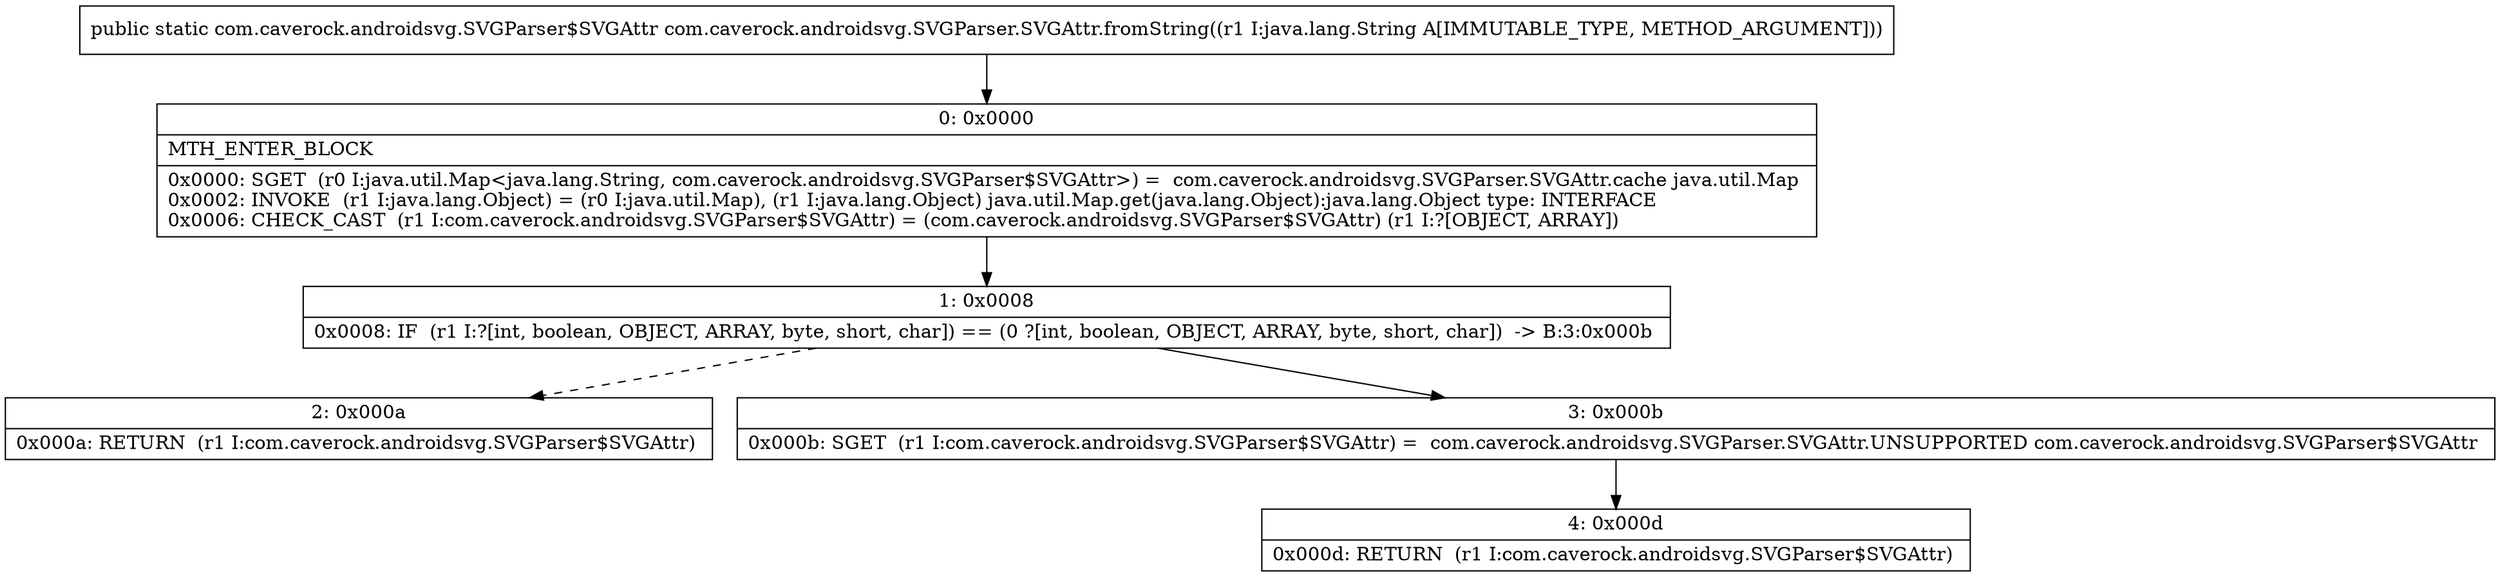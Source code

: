 digraph "CFG forcom.caverock.androidsvg.SVGParser.SVGAttr.fromString(Ljava\/lang\/String;)Lcom\/caverock\/androidsvg\/SVGParser$SVGAttr;" {
Node_0 [shape=record,label="{0\:\ 0x0000|MTH_ENTER_BLOCK\l|0x0000: SGET  (r0 I:java.util.Map\<java.lang.String, com.caverock.androidsvg.SVGParser$SVGAttr\>) =  com.caverock.androidsvg.SVGParser.SVGAttr.cache java.util.Map \l0x0002: INVOKE  (r1 I:java.lang.Object) = (r0 I:java.util.Map), (r1 I:java.lang.Object) java.util.Map.get(java.lang.Object):java.lang.Object type: INTERFACE \l0x0006: CHECK_CAST  (r1 I:com.caverock.androidsvg.SVGParser$SVGAttr) = (com.caverock.androidsvg.SVGParser$SVGAttr) (r1 I:?[OBJECT, ARRAY]) \l}"];
Node_1 [shape=record,label="{1\:\ 0x0008|0x0008: IF  (r1 I:?[int, boolean, OBJECT, ARRAY, byte, short, char]) == (0 ?[int, boolean, OBJECT, ARRAY, byte, short, char])  \-\> B:3:0x000b \l}"];
Node_2 [shape=record,label="{2\:\ 0x000a|0x000a: RETURN  (r1 I:com.caverock.androidsvg.SVGParser$SVGAttr) \l}"];
Node_3 [shape=record,label="{3\:\ 0x000b|0x000b: SGET  (r1 I:com.caverock.androidsvg.SVGParser$SVGAttr) =  com.caverock.androidsvg.SVGParser.SVGAttr.UNSUPPORTED com.caverock.androidsvg.SVGParser$SVGAttr \l}"];
Node_4 [shape=record,label="{4\:\ 0x000d|0x000d: RETURN  (r1 I:com.caverock.androidsvg.SVGParser$SVGAttr) \l}"];
MethodNode[shape=record,label="{public static com.caverock.androidsvg.SVGParser$SVGAttr com.caverock.androidsvg.SVGParser.SVGAttr.fromString((r1 I:java.lang.String A[IMMUTABLE_TYPE, METHOD_ARGUMENT])) }"];
MethodNode -> Node_0;
Node_0 -> Node_1;
Node_1 -> Node_2[style=dashed];
Node_1 -> Node_3;
Node_3 -> Node_4;
}

